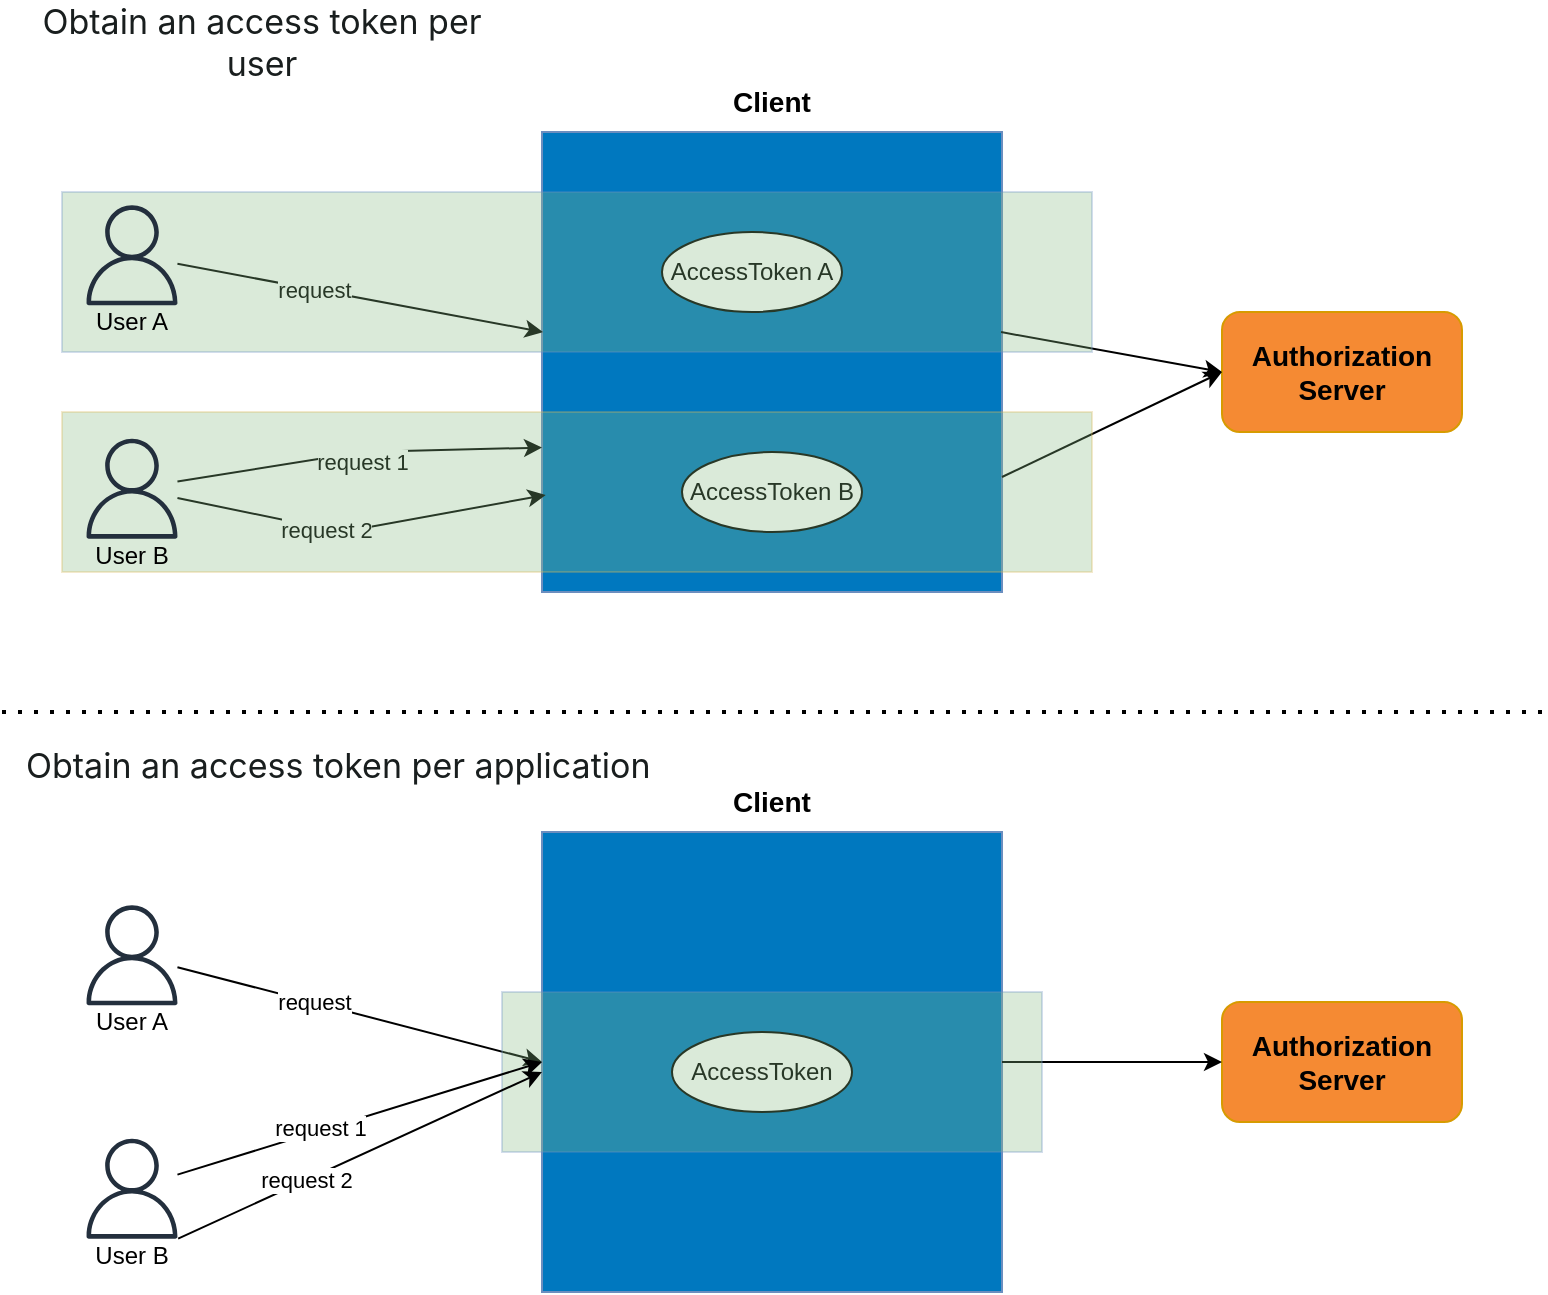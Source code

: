 <mxfile version="26.0.9">
  <diagram name="Page-1" id="36M3mXSPWlbSK8-F7IUN">
    <mxGraphModel dx="2403" dy="1005" grid="1" gridSize="10" guides="1" tooltips="1" connect="1" arrows="1" fold="1" page="1" pageScale="1" pageWidth="850" pageHeight="1100" math="0" shadow="0">
      <root>
        <mxCell id="0" />
        <mxCell id="1" parent="0" />
        <mxCell id="9IKxWyp9VF01T5poMc91-1" value="" style="rounded=0;whiteSpace=wrap;html=1;fillColor=#0078BF;strokeColor=#6c8ebf;" vertex="1" parent="1">
          <mxGeometry x="270" y="60" width="230" height="230" as="geometry" />
        </mxCell>
        <mxCell id="9IKxWyp9VF01T5poMc91-2" value="&lt;b&gt;Client&lt;/b&gt;" style="text;html=1;align=center;verticalAlign=middle;whiteSpace=wrap;rounded=0;fontSize=14;" vertex="1" parent="1">
          <mxGeometry x="355" y="30" width="60" height="30" as="geometry" />
        </mxCell>
        <mxCell id="9IKxWyp9VF01T5poMc91-4" value="&lt;font style=&quot;font-size: 14px;&quot;&gt;&lt;b&gt;Authorization&lt;/b&gt;&lt;/font&gt;&lt;div&gt;&lt;font style=&quot;font-size: 14px;&quot;&gt;&lt;b&gt;Server&lt;/b&gt;&lt;/font&gt;&lt;/div&gt;" style="rounded=1;whiteSpace=wrap;html=1;fillColor=light-dark(#f58a33, #36210a);strokeColor=#d79b00;" vertex="1" parent="1">
          <mxGeometry x="610" y="150" width="120" height="60" as="geometry" />
        </mxCell>
        <mxCell id="9IKxWyp9VF01T5poMc91-12" value="" style="endArrow=classic;html=1;rounded=0;entryX=0.002;entryY=0.435;entryDx=0;entryDy=0;entryPerimeter=0;" edge="1" parent="1" source="9IKxWyp9VF01T5poMc91-35" target="9IKxWyp9VF01T5poMc91-1">
          <mxGeometry width="50" height="50" relative="1" as="geometry">
            <mxPoint x="86.727" y="102.161" as="sourcePoint" />
            <mxPoint x="430" y="80" as="targetPoint" />
          </mxGeometry>
        </mxCell>
        <mxCell id="9IKxWyp9VF01T5poMc91-28" value="request" style="edgeLabel;html=1;align=center;verticalAlign=middle;resizable=0;points=[];" vertex="1" connectable="0" parent="9IKxWyp9VF01T5poMc91-12">
          <mxGeometry x="-0.255" relative="1" as="geometry">
            <mxPoint as="offset" />
          </mxGeometry>
        </mxCell>
        <mxCell id="9IKxWyp9VF01T5poMc91-13" value="" style="endArrow=classic;html=1;rounded=0;exitX=0.998;exitY=0.435;exitDx=0;exitDy=0;exitPerimeter=0;entryX=0;entryY=0.5;entryDx=0;entryDy=0;" edge="1" parent="1" source="9IKxWyp9VF01T5poMc91-1" target="9IKxWyp9VF01T5poMc91-4">
          <mxGeometry width="50" height="50" relative="1" as="geometry">
            <mxPoint x="380" y="130" as="sourcePoint" />
            <mxPoint x="430" y="80" as="targetPoint" />
          </mxGeometry>
        </mxCell>
        <mxCell id="9IKxWyp9VF01T5poMc91-17" value="" style="endArrow=classic;html=1;rounded=0;entryX=0;entryY=0.75;entryDx=0;entryDy=0;" edge="1" parent="1" source="9IKxWyp9VF01T5poMc91-15">
          <mxGeometry width="50" height="50" relative="1" as="geometry">
            <mxPoint x="87.727" y="219.997" as="sourcePoint" />
            <mxPoint x="270" y="217.79" as="targetPoint" />
            <Array as="points">
              <mxPoint x="180" y="220" />
            </Array>
          </mxGeometry>
        </mxCell>
        <mxCell id="9IKxWyp9VF01T5poMc91-29" value="request 1" style="edgeLabel;html=1;align=center;verticalAlign=middle;resizable=0;points=[];" vertex="1" connectable="0" parent="9IKxWyp9VF01T5poMc91-17">
          <mxGeometry x="-0.197" relative="1" as="geometry">
            <mxPoint x="19" y="2" as="offset" />
          </mxGeometry>
        </mxCell>
        <mxCell id="9IKxWyp9VF01T5poMc91-18" value="" style="endArrow=classic;html=1;rounded=0;exitX=1;exitY=0.75;exitDx=0;exitDy=0;entryX=0;entryY=0.5;entryDx=0;entryDy=0;" edge="1" parent="1" source="9IKxWyp9VF01T5poMc91-1" target="9IKxWyp9VF01T5poMc91-4">
          <mxGeometry width="50" height="50" relative="1" as="geometry">
            <mxPoint x="380" y="130" as="sourcePoint" />
            <mxPoint x="430" y="80" as="targetPoint" />
          </mxGeometry>
        </mxCell>
        <mxCell id="9IKxWyp9VF01T5poMc91-22" value="AccessToken A" style="ellipse;whiteSpace=wrap;html=1;" vertex="1" parent="1">
          <mxGeometry x="330" y="110" width="90" height="40" as="geometry" />
        </mxCell>
        <mxCell id="9IKxWyp9VF01T5poMc91-23" value="AccessToken B" style="ellipse;whiteSpace=wrap;html=1;" vertex="1" parent="1">
          <mxGeometry x="340" y="220" width="90" height="40" as="geometry" />
        </mxCell>
        <mxCell id="9IKxWyp9VF01T5poMc91-24" value="" style="endArrow=classic;html=1;rounded=0;entryX=0.008;entryY=0.789;entryDx=0;entryDy=0;entryPerimeter=0;" edge="1" parent="1" source="9IKxWyp9VF01T5poMc91-15" target="9IKxWyp9VF01T5poMc91-1">
          <mxGeometry width="50" height="50" relative="1" as="geometry">
            <mxPoint x="120" y="241" as="sourcePoint" />
            <mxPoint x="280" y="253" as="targetPoint" />
            <Array as="points">
              <mxPoint x="170" y="260" />
            </Array>
          </mxGeometry>
        </mxCell>
        <mxCell id="9IKxWyp9VF01T5poMc91-30" value="request 2" style="edgeLabel;html=1;align=center;verticalAlign=middle;resizable=0;points=[];" vertex="1" connectable="0" parent="9IKxWyp9VF01T5poMc91-24">
          <mxGeometry x="-0.195" relative="1" as="geometry">
            <mxPoint as="offset" />
          </mxGeometry>
        </mxCell>
        <mxCell id="9IKxWyp9VF01T5poMc91-26" value="" style="rounded=0;whiteSpace=wrap;html=1;fillColor=#85B880;strokeColor=#d6b656;gradientColor=none;glass=0;shadow=0;opacity=30;" vertex="1" parent="1">
          <mxGeometry x="30" y="200" width="515" height="80" as="geometry" />
        </mxCell>
        <mxCell id="9IKxWyp9VF01T5poMc91-27" value="" style="rounded=0;whiteSpace=wrap;html=1;fillColor=#85B880;strokeColor=#6c8ebf;glass=0;shadow=0;opacity=30;" vertex="1" parent="1">
          <mxGeometry x="30" y="90" width="515" height="80" as="geometry" />
        </mxCell>
        <mxCell id="9IKxWyp9VF01T5poMc91-32" value="" style="group" vertex="1" connectable="0" parent="1">
          <mxGeometry x="40" y="213.33" width="50" height="66.67" as="geometry" />
        </mxCell>
        <mxCell id="9IKxWyp9VF01T5poMc91-15" value="" style="sketch=0;outlineConnect=0;fontColor=#232F3E;gradientColor=none;fillColor=#232F3D;strokeColor=none;dashed=0;verticalLabelPosition=bottom;verticalAlign=top;align=center;html=1;fontSize=12;fontStyle=0;aspect=fixed;pointerEvents=1;shape=mxgraph.aws4.user;container=0;" vertex="1" parent="9IKxWyp9VF01T5poMc91-32">
          <mxGeometry width="50" height="50" as="geometry" />
        </mxCell>
        <mxCell id="9IKxWyp9VF01T5poMc91-16" value="User B" style="text;html=1;align=center;verticalAlign=middle;whiteSpace=wrap;rounded=0;container=0;" vertex="1" parent="9IKxWyp9VF01T5poMc91-32">
          <mxGeometry x="1.923" y="50.003" width="46.154" height="16.667" as="geometry" />
        </mxCell>
        <mxCell id="9IKxWyp9VF01T5poMc91-34" value="" style="group" vertex="1" connectable="0" parent="1">
          <mxGeometry x="40" y="96.67" width="50" height="66.67" as="geometry" />
        </mxCell>
        <mxCell id="9IKxWyp9VF01T5poMc91-35" value="" style="sketch=0;outlineConnect=0;fontColor=#232F3E;gradientColor=none;fillColor=#232F3D;strokeColor=none;dashed=0;verticalLabelPosition=bottom;verticalAlign=top;align=center;html=1;fontSize=12;fontStyle=0;aspect=fixed;pointerEvents=1;shape=mxgraph.aws4.user;container=0;" vertex="1" parent="9IKxWyp9VF01T5poMc91-34">
          <mxGeometry width="50" height="50" as="geometry" />
        </mxCell>
        <mxCell id="9IKxWyp9VF01T5poMc91-36" value="User A" style="text;html=1;align=center;verticalAlign=middle;whiteSpace=wrap;rounded=0;container=0;" vertex="1" parent="9IKxWyp9VF01T5poMc91-34">
          <mxGeometry x="1.923" y="50.003" width="46.154" height="16.667" as="geometry" />
        </mxCell>
        <mxCell id="9IKxWyp9VF01T5poMc91-59" value="&lt;span style=&quot;color: rgb(25, 30, 30); font-family: -apple-system, &amp;quot;system-ui&amp;quot;, &amp;quot;Segoe UI&amp;quot;, Roboto, Helvetica, Arial, sans-serif, &amp;quot;Apple Color Emoji&amp;quot;, &amp;quot;Segoe UI Emoji&amp;quot;, &amp;quot;Segoe UI Symbol&amp;quot;; font-size: 17px; text-align: start; background-color: rgb(255, 255, 255);&quot;&gt;Obtain an access token per user&lt;/span&gt;" style="text;html=1;align=center;verticalAlign=middle;whiteSpace=wrap;rounded=0;" vertex="1" parent="1">
          <mxGeometry width="260" height="30" as="geometry" />
        </mxCell>
        <mxCell id="9IKxWyp9VF01T5poMc91-60" value="" style="endArrow=none;dashed=1;html=1;dashPattern=1 3;strokeWidth=2;rounded=0;" edge="1" parent="1">
          <mxGeometry width="50" height="50" relative="1" as="geometry">
            <mxPoint y="350" as="sourcePoint" />
            <mxPoint x="770" y="350" as="targetPoint" />
          </mxGeometry>
        </mxCell>
        <mxCell id="9IKxWyp9VF01T5poMc91-61" value="" style="rounded=0;whiteSpace=wrap;html=1;fillColor=#0078BF;strokeColor=#6c8ebf;" vertex="1" parent="1">
          <mxGeometry x="270" y="410" width="230" height="230" as="geometry" />
        </mxCell>
        <mxCell id="9IKxWyp9VF01T5poMc91-62" value="&lt;b&gt;Client&lt;/b&gt;" style="text;html=1;align=center;verticalAlign=middle;whiteSpace=wrap;rounded=0;fontSize=14;" vertex="1" parent="1">
          <mxGeometry x="355" y="380" width="60" height="30" as="geometry" />
        </mxCell>
        <mxCell id="9IKxWyp9VF01T5poMc91-63" value="&lt;font style=&quot;font-size: 14px;&quot;&gt;&lt;b&gt;Authorization&lt;/b&gt;&lt;/font&gt;&lt;div&gt;&lt;font style=&quot;font-size: 14px;&quot;&gt;&lt;b&gt;Server&lt;/b&gt;&lt;/font&gt;&lt;/div&gt;" style="rounded=1;whiteSpace=wrap;html=1;fillColor=light-dark(#f58a33, #36210a);strokeColor=#d79b00;" vertex="1" parent="1">
          <mxGeometry x="610" y="495" width="120" height="60" as="geometry" />
        </mxCell>
        <mxCell id="9IKxWyp9VF01T5poMc91-64" value="" style="endArrow=classic;html=1;rounded=0;entryX=0;entryY=0.5;entryDx=0;entryDy=0;" edge="1" parent="1" source="9IKxWyp9VF01T5poMc91-80" target="9IKxWyp9VF01T5poMc91-61">
          <mxGeometry width="50" height="50" relative="1" as="geometry">
            <mxPoint x="86.727" y="452.161" as="sourcePoint" />
            <mxPoint x="430" y="430" as="targetPoint" />
          </mxGeometry>
        </mxCell>
        <mxCell id="9IKxWyp9VF01T5poMc91-65" value="request" style="edgeLabel;html=1;align=center;verticalAlign=middle;resizable=0;points=[];" vertex="1" connectable="0" parent="9IKxWyp9VF01T5poMc91-64">
          <mxGeometry x="-0.255" relative="1" as="geometry">
            <mxPoint as="offset" />
          </mxGeometry>
        </mxCell>
        <mxCell id="9IKxWyp9VF01T5poMc91-66" value="" style="endArrow=classic;html=1;rounded=0;entryX=0;entryY=0.5;entryDx=0;entryDy=0;exitX=1;exitY=0.5;exitDx=0;exitDy=0;" edge="1" parent="1" source="9IKxWyp9VF01T5poMc91-61" target="9IKxWyp9VF01T5poMc91-63">
          <mxGeometry width="50" height="50" relative="1" as="geometry">
            <mxPoint x="380" y="480" as="sourcePoint" />
            <mxPoint x="430" y="430" as="targetPoint" />
          </mxGeometry>
        </mxCell>
        <mxCell id="9IKxWyp9VF01T5poMc91-70" value="AccessToken" style="ellipse;whiteSpace=wrap;html=1;" vertex="1" parent="1">
          <mxGeometry x="335" y="510" width="90" height="40" as="geometry" />
        </mxCell>
        <mxCell id="9IKxWyp9VF01T5poMc91-75" value="" style="rounded=0;whiteSpace=wrap;html=1;fillColor=#85B880;strokeColor=#6c8ebf;glass=0;shadow=0;opacity=30;" vertex="1" parent="1">
          <mxGeometry x="250" y="490" width="270" height="80" as="geometry" />
        </mxCell>
        <mxCell id="9IKxWyp9VF01T5poMc91-76" value="" style="group" vertex="1" connectable="0" parent="1">
          <mxGeometry x="40" y="563.33" width="50" height="66.67" as="geometry" />
        </mxCell>
        <mxCell id="9IKxWyp9VF01T5poMc91-77" value="" style="sketch=0;outlineConnect=0;fontColor=#232F3E;gradientColor=none;fillColor=#232F3D;strokeColor=none;dashed=0;verticalLabelPosition=bottom;verticalAlign=top;align=center;html=1;fontSize=12;fontStyle=0;aspect=fixed;pointerEvents=1;shape=mxgraph.aws4.user;container=0;" vertex="1" parent="9IKxWyp9VF01T5poMc91-76">
          <mxGeometry width="50" height="50" as="geometry" />
        </mxCell>
        <mxCell id="9IKxWyp9VF01T5poMc91-78" value="User B" style="text;html=1;align=center;verticalAlign=middle;whiteSpace=wrap;rounded=0;container=0;" vertex="1" parent="9IKxWyp9VF01T5poMc91-76">
          <mxGeometry x="1.923" y="50.003" width="46.154" height="16.667" as="geometry" />
        </mxCell>
        <mxCell id="9IKxWyp9VF01T5poMc91-79" value="" style="group" vertex="1" connectable="0" parent="1">
          <mxGeometry x="40" y="446.67" width="50" height="66.67" as="geometry" />
        </mxCell>
        <mxCell id="9IKxWyp9VF01T5poMc91-80" value="" style="sketch=0;outlineConnect=0;fontColor=#232F3E;gradientColor=none;fillColor=#232F3D;strokeColor=none;dashed=0;verticalLabelPosition=bottom;verticalAlign=top;align=center;html=1;fontSize=12;fontStyle=0;aspect=fixed;pointerEvents=1;shape=mxgraph.aws4.user;container=0;" vertex="1" parent="9IKxWyp9VF01T5poMc91-79">
          <mxGeometry width="50" height="50" as="geometry" />
        </mxCell>
        <mxCell id="9IKxWyp9VF01T5poMc91-81" value="User A" style="text;html=1;align=center;verticalAlign=middle;whiteSpace=wrap;rounded=0;container=0;" vertex="1" parent="9IKxWyp9VF01T5poMc91-79">
          <mxGeometry x="1.923" y="50.003" width="46.154" height="16.667" as="geometry" />
        </mxCell>
        <mxCell id="9IKxWyp9VF01T5poMc91-83" value="" style="endArrow=classic;html=1;rounded=0;entryX=0;entryY=0.5;entryDx=0;entryDy=0;" edge="1" parent="1" source="9IKxWyp9VF01T5poMc91-77" target="9IKxWyp9VF01T5poMc91-61">
          <mxGeometry width="50" height="50" relative="1" as="geometry">
            <mxPoint x="320" y="570" as="sourcePoint" />
            <mxPoint x="370" y="520" as="targetPoint" />
          </mxGeometry>
        </mxCell>
        <mxCell id="9IKxWyp9VF01T5poMc91-85" value="request 1" style="edgeLabel;html=1;align=center;verticalAlign=middle;resizable=0;points=[];" vertex="1" connectable="0" parent="9IKxWyp9VF01T5poMc91-83">
          <mxGeometry x="-0.212" y="2" relative="1" as="geometry">
            <mxPoint as="offset" />
          </mxGeometry>
        </mxCell>
        <mxCell id="9IKxWyp9VF01T5poMc91-84" value="" style="endArrow=classic;html=1;rounded=0;exitX=1;exitY=0;exitDx=0;exitDy=0;" edge="1" parent="1" source="9IKxWyp9VF01T5poMc91-78">
          <mxGeometry width="50" height="50" relative="1" as="geometry">
            <mxPoint x="98" y="591" as="sourcePoint" />
            <mxPoint x="270" y="530" as="targetPoint" />
          </mxGeometry>
        </mxCell>
        <mxCell id="9IKxWyp9VF01T5poMc91-86" value="request 2" style="edgeLabel;html=1;align=center;verticalAlign=middle;resizable=0;points=[];" vertex="1" connectable="0" parent="9IKxWyp9VF01T5poMc91-84">
          <mxGeometry x="-0.297" relative="1" as="geometry">
            <mxPoint as="offset" />
          </mxGeometry>
        </mxCell>
        <mxCell id="9IKxWyp9VF01T5poMc91-87" value="&lt;span style=&quot;color: rgb(25, 30, 30); font-family: -apple-system, &amp;quot;system-ui&amp;quot;, &amp;quot;Segoe UI&amp;quot;, Roboto, Helvetica, Arial, sans-serif, &amp;quot;Apple Color Emoji&amp;quot;, &amp;quot;Segoe UI Emoji&amp;quot;, &amp;quot;Segoe UI Symbol&amp;quot;; font-size: 17px; font-style: normal; font-variant-ligatures: normal; font-variant-caps: normal; font-weight: 400; letter-spacing: normal; orphans: 2; text-align: start; text-indent: 0px; text-transform: none; widows: 2; word-spacing: 0px; -webkit-text-stroke-width: 0px; white-space: normal; background-color: rgb(255, 255, 255); text-decoration-thickness: initial; text-decoration-style: initial; text-decoration-color: initial; float: none; display: inline !important;&quot;&gt;Obtain an access token per application&lt;/span&gt;" style="text;whiteSpace=wrap;html=1;" vertex="1" parent="1">
          <mxGeometry x="10" y="360" width="320" height="40" as="geometry" />
        </mxCell>
      </root>
    </mxGraphModel>
  </diagram>
</mxfile>
